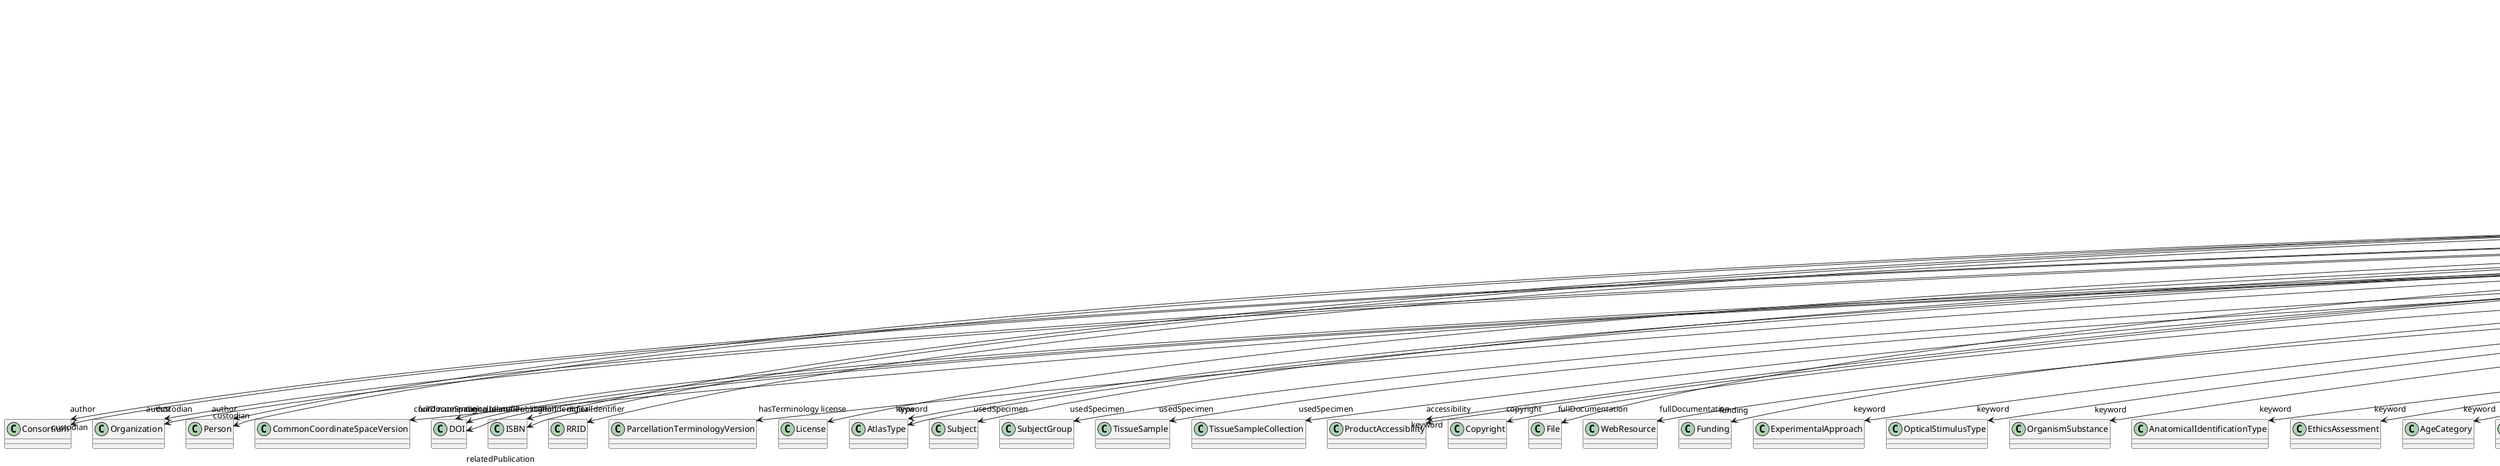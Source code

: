 @startuml
class BrainAtlasVersion {
+abbreviation
+author
+coordinateSpace
+digitalIdentifier
+hasTerminology
+isAlternativeVersionOf
+isNewVersionOf
+license
+majorVersionIdentifier
+ontologyIdentifier
+type
+usedSpecimen
+accessibility
+copyright
+custodian
+description
+fullDocumentation
+fullName
+funding
+homepage
+howToCite
+keyword
+otherContribution
+relatedPublication
+releaseDate
+repository
+shortName
+supportChannel
+versionIdentifier
+versionInnovation

}
BrainAtlasVersion -d-> "author" Consortium
BrainAtlasVersion -d-> "author" Organization
BrainAtlasVersion -d-> "author" Person
BrainAtlasVersion -d-> "coordinateSpace" CommonCoordinateSpaceVersion
BrainAtlasVersion -d-> "digitalIdentifier" DOI
BrainAtlasVersion -d-> "digitalIdentifier" ISBN
BrainAtlasVersion -d-> "digitalIdentifier" RRID
BrainAtlasVersion -d-> "hasTerminology" ParcellationTerminologyVersion
BrainAtlasVersion -d-> "isAlternativeVersionOf" BrainAtlasVersion
BrainAtlasVersion -d-> "isNewVersionOf" BrainAtlasVersion
BrainAtlasVersion -d-> "license" License
BrainAtlasVersion -d-> "type" AtlasType
BrainAtlasVersion -d-> "usedSpecimen" Subject
BrainAtlasVersion -d-> "usedSpecimen" SubjectGroup
BrainAtlasVersion -d-> "usedSpecimen" TissueSample
BrainAtlasVersion -d-> "usedSpecimen" TissueSampleCollection
BrainAtlasVersion -d-> "accessibility" ProductAccessibility
BrainAtlasVersion -d-> "copyright" Copyright
BrainAtlasVersion -d-> "custodian" Consortium
BrainAtlasVersion -d-> "custodian" Organization
BrainAtlasVersion -d-> "custodian" Person
BrainAtlasVersion -d-> "fullDocumentation" DOI
BrainAtlasVersion -d-> "fullDocumentation" File
BrainAtlasVersion -d-> "fullDocumentation" WebResource
BrainAtlasVersion -d-> "funding" Funding
BrainAtlasVersion -d-> "keyword" ExperimentalApproach
BrainAtlasVersion -d-> "keyword" OpticalStimulusType
BrainAtlasVersion -d-> "keyword" OrganismSubstance
BrainAtlasVersion -d-> "keyword" AnatomicalIdentificationType
BrainAtlasVersion -d-> "keyword" EthicsAssessment
BrainAtlasVersion -d-> "keyword" ProductAccessibility
BrainAtlasVersion -d-> "keyword" AgeCategory
BrainAtlasVersion -d-> "keyword" QualitativeOverlap
BrainAtlasVersion -d-> "keyword" SemanticDataType
BrainAtlasVersion -d-> "keyword" ElectricalStimulusType
BrainAtlasVersion -d-> "keyword" CranialWindowReinforcementType
BrainAtlasVersion -d-> "keyword" SubcellularEntity
BrainAtlasVersion -d-> "keyword" AuditoryStimulusType
BrainAtlasVersion -d-> "keyword" TissueSampleType
BrainAtlasVersion -d-> "keyword" OlfactoryStimulusType
BrainAtlasVersion -d-> "keyword" DiseaseModel
BrainAtlasVersion -d-> "keyword" ContributionType
BrainAtlasVersion -d-> "keyword" AtlasType
BrainAtlasVersion -d-> "keyword" MeasuredSignalType
BrainAtlasVersion -d-> "keyword" ActionStatusType
BrainAtlasVersion -d-> "keyword" Disease
BrainAtlasVersion -d-> "keyword" Service
BrainAtlasVersion -d-> "keyword" AnatomicalAxesOrientation
BrainAtlasVersion -d-> "keyword" Species
BrainAtlasVersion -d-> "keyword" TypeOfUncertainty
BrainAtlasVersion -d-> "keyword" Laterality
BrainAtlasVersion -d-> "keyword" CranialWindowConstructionType
BrainAtlasVersion -d-> "keyword" OperatingDevice
BrainAtlasVersion -d-> "keyword" ModelScope
BrainAtlasVersion -d-> "keyword" UBERONParcellation
BrainAtlasVersion -d-> "keyword" PatchClampVariation
BrainAtlasVersion -d-> "keyword" BreedingType
BrainAtlasVersion -d-> "keyword" Language
BrainAtlasVersion -d-> "keyword" SoftwareApplicationCategory
BrainAtlasVersion -d-> "keyword" MeasuredQuantity
BrainAtlasVersion -d-> "keyword" BiologicalOrder
BrainAtlasVersion -d-> "keyword" MetaDataModelType
BrainAtlasVersion -d-> "keyword" Terminology
BrainAtlasVersion -d-> "keyword" DeviceType
BrainAtlasVersion -d-> "keyword" CriteriaQualityType
BrainAtlasVersion -d-> "keyword" AnatomicalPlane
BrainAtlasVersion -d-> "keyword" BiologicalProcess
BrainAtlasVersion -d-> "keyword" CellType
BrainAtlasVersion -d-> "keyword" OrganismSystem
BrainAtlasVersion -d-> "keyword" PreparationType
BrainAtlasVersion -d-> "keyword" LearningResourceType
BrainAtlasVersion -d-> "keyword" StimulationApproach
BrainAtlasVersion -d-> "keyword" Organ
BrainAtlasVersion -d-> "keyword" DifferenceMeasure
BrainAtlasVersion -d-> "keyword" SetupType
BrainAtlasVersion -d-> "keyword" GeneticStrainType
BrainAtlasVersion -d-> "keyword" CellCultureType
BrainAtlasVersion -d-> "keyword" Handedness
BrainAtlasVersion -d-> "keyword" MolecularEntity
BrainAtlasVersion -d-> "keyword" OperatingSystem
BrainAtlasVersion -d-> "keyword" FileBundleGrouping
BrainAtlasVersion -d-> "keyword" ModelAbstractionLevel
BrainAtlasVersion -d-> "keyword" FileRepositoryType
BrainAtlasVersion -d-> "keyword" FileUsageRole
BrainAtlasVersion -d-> "keyword" BiologicalSex
BrainAtlasVersion -d-> "keyword" SoftwareFeature
BrainAtlasVersion -d-> "keyword" TissueSampleAttribute
BrainAtlasVersion -d-> "keyword" GustatoryStimulusType
BrainAtlasVersion -d-> "keyword" ProgrammingLanguage
BrainAtlasVersion -d-> "keyword" StimulationTechnique
BrainAtlasVersion -d-> "keyword" Technique
BrainAtlasVersion -d-> "keyword" DataType
BrainAtlasVersion -d-> "keyword" AnalysisTechnique
BrainAtlasVersion -d-> "keyword" Colormap
BrainAtlasVersion -d-> "keyword" AnnotationType
BrainAtlasVersion -d-> "keyword" SubjectAttribute
BrainAtlasVersion -d-> "keyword" VisualStimulusType
BrainAtlasVersion -d-> "keyword" UnitOfMeasurement
BrainAtlasVersion -d-> "keyword" ChemicalMixtureType
BrainAtlasVersion -d-> "keyword" TactileStimulusType
BrainAtlasVersion -d-> "keyword" TermSuggestion
BrainAtlasVersion -d-> "keyword" AnnotationCriteriaType
BrainAtlasVersion -d-> "keyword" EducationalLevel
BrainAtlasVersion -d-> "otherContribution" Contribution
BrainAtlasVersion -d-> "relatedPublication" ISSN
BrainAtlasVersion -d-> "relatedPublication" DOI
BrainAtlasVersion -d-> "relatedPublication" HANDLE
BrainAtlasVersion -d-> "relatedPublication" ISBN
BrainAtlasVersion -d-> "relatedPublication" Chapter
BrainAtlasVersion -d-> "relatedPublication" ScholarlyArticle
BrainAtlasVersion -d-> "relatedPublication" Book
BrainAtlasVersion -d-> "repository" FileRepository

@enduml